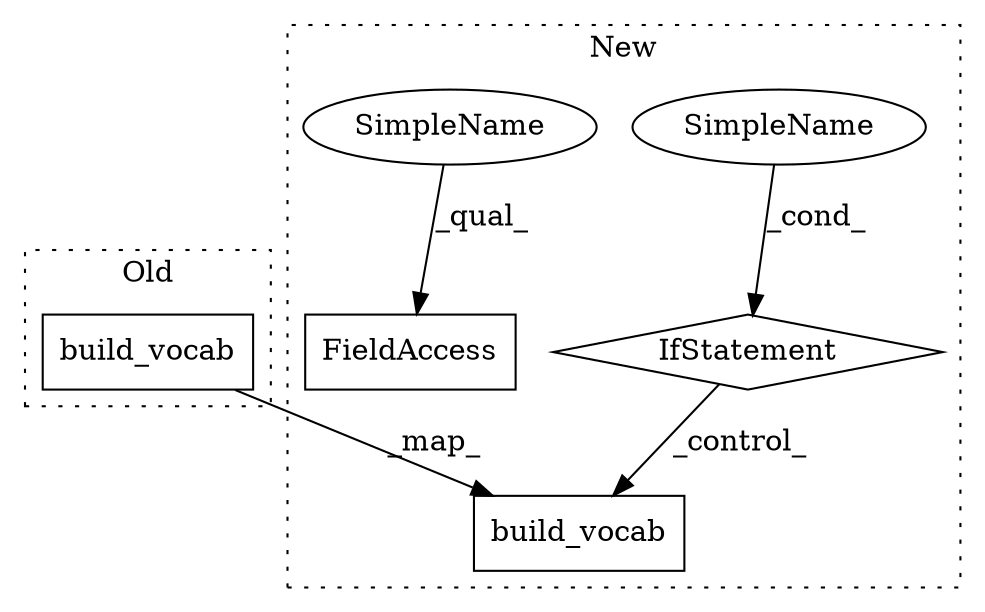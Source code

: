 digraph G {
subgraph cluster0 {
1 [label="build_vocab" a="32" s="1018,1111" l="12,2" shape="box"];
label = "Old";
style="dotted";
}
subgraph cluster1 {
2 [label="build_vocab" a="32" s="1171,1278" l="12,1" shape="box"];
3 [label="IfStatement" a="25" s="1003,1039" l="4,2" shape="diamond"];
4 [label="SimpleName" a="42" s="" l="" shape="ellipse"];
5 [label="FieldAccess" a="22" s="1093" l="12" shape="box"];
6 [label="SimpleName" a="42" s="1093" l="6" shape="ellipse"];
label = "New";
style="dotted";
}
1 -> 2 [label="_map_"];
3 -> 2 [label="_control_"];
4 -> 3 [label="_cond_"];
6 -> 5 [label="_qual_"];
}